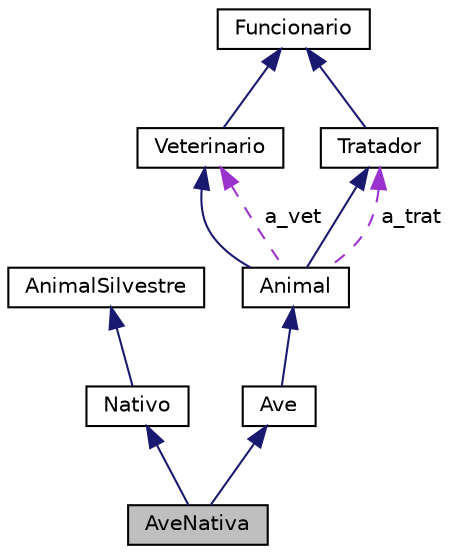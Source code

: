 digraph "AveNativa"
{
  edge [fontname="Helvetica",fontsize="10",labelfontname="Helvetica",labelfontsize="10"];
  node [fontname="Helvetica",fontsize="10",shape=record];
  Node1 [label="AveNativa",height=0.2,width=0.4,color="black", fillcolor="grey75", style="filled", fontcolor="black"];
  Node2 -> Node1 [dir="back",color="midnightblue",fontsize="10",style="solid",fontname="Helvetica"];
  Node2 [label="Nativo",height=0.2,width=0.4,color="black", fillcolor="white", style="filled",URL="$classNativo.html",tooltip="Classe Nativo que herda da classe AnimalSilvestre. "];
  Node3 -> Node2 [dir="back",color="midnightblue",fontsize="10",style="solid",fontname="Helvetica"];
  Node3 [label="AnimalSilvestre",height=0.2,width=0.4,color="black", fillcolor="white", style="filled",URL="$classAnimalSilvestre.html",tooltip="Classe Animal Silvestre. "];
  Node4 -> Node1 [dir="back",color="midnightblue",fontsize="10",style="solid",fontname="Helvetica"];
  Node4 [label="Ave",height=0.2,width=0.4,color="black", fillcolor="white", style="filled",URL="$classAve.html",tooltip="Classe Devidada da classe Animal. "];
  Node5 -> Node4 [dir="back",color="midnightblue",fontsize="10",style="solid",fontname="Helvetica"];
  Node5 [label="Animal",height=0.2,width=0.4,color="black", fillcolor="white", style="filled",URL="$classAnimal.html"];
  Node6 -> Node5 [dir="back",color="midnightblue",fontsize="10",style="solid",fontname="Helvetica"];
  Node6 [label="Veterinario",height=0.2,width=0.4,color="black", fillcolor="white", style="filled",URL="$classVeterinario.html",tooltip="Classe Derivada Veterinário que herda da classe Funcionário. "];
  Node7 -> Node6 [dir="back",color="midnightblue",fontsize="10",style="solid",fontname="Helvetica"];
  Node7 [label="Funcionario",height=0.2,width=0.4,color="black", fillcolor="white", style="filled",URL="$classFuncionario.html",tooltip="Classe base Abstrata Funcionário. "];
  Node8 -> Node5 [dir="back",color="midnightblue",fontsize="10",style="solid",fontname="Helvetica"];
  Node8 [label="Tratador",height=0.2,width=0.4,color="black", fillcolor="white", style="filled",URL="$classTratador.html",tooltip="Classe derivada Tratador que herda da classe Funcionario. "];
  Node7 -> Node8 [dir="back",color="midnightblue",fontsize="10",style="solid",fontname="Helvetica"];
  Node8 -> Node5 [dir="back",color="darkorchid3",fontsize="10",style="dashed",label=" a_trat" ,fontname="Helvetica"];
  Node6 -> Node5 [dir="back",color="darkorchid3",fontsize="10",style="dashed",label=" a_vet" ,fontname="Helvetica"];
}
